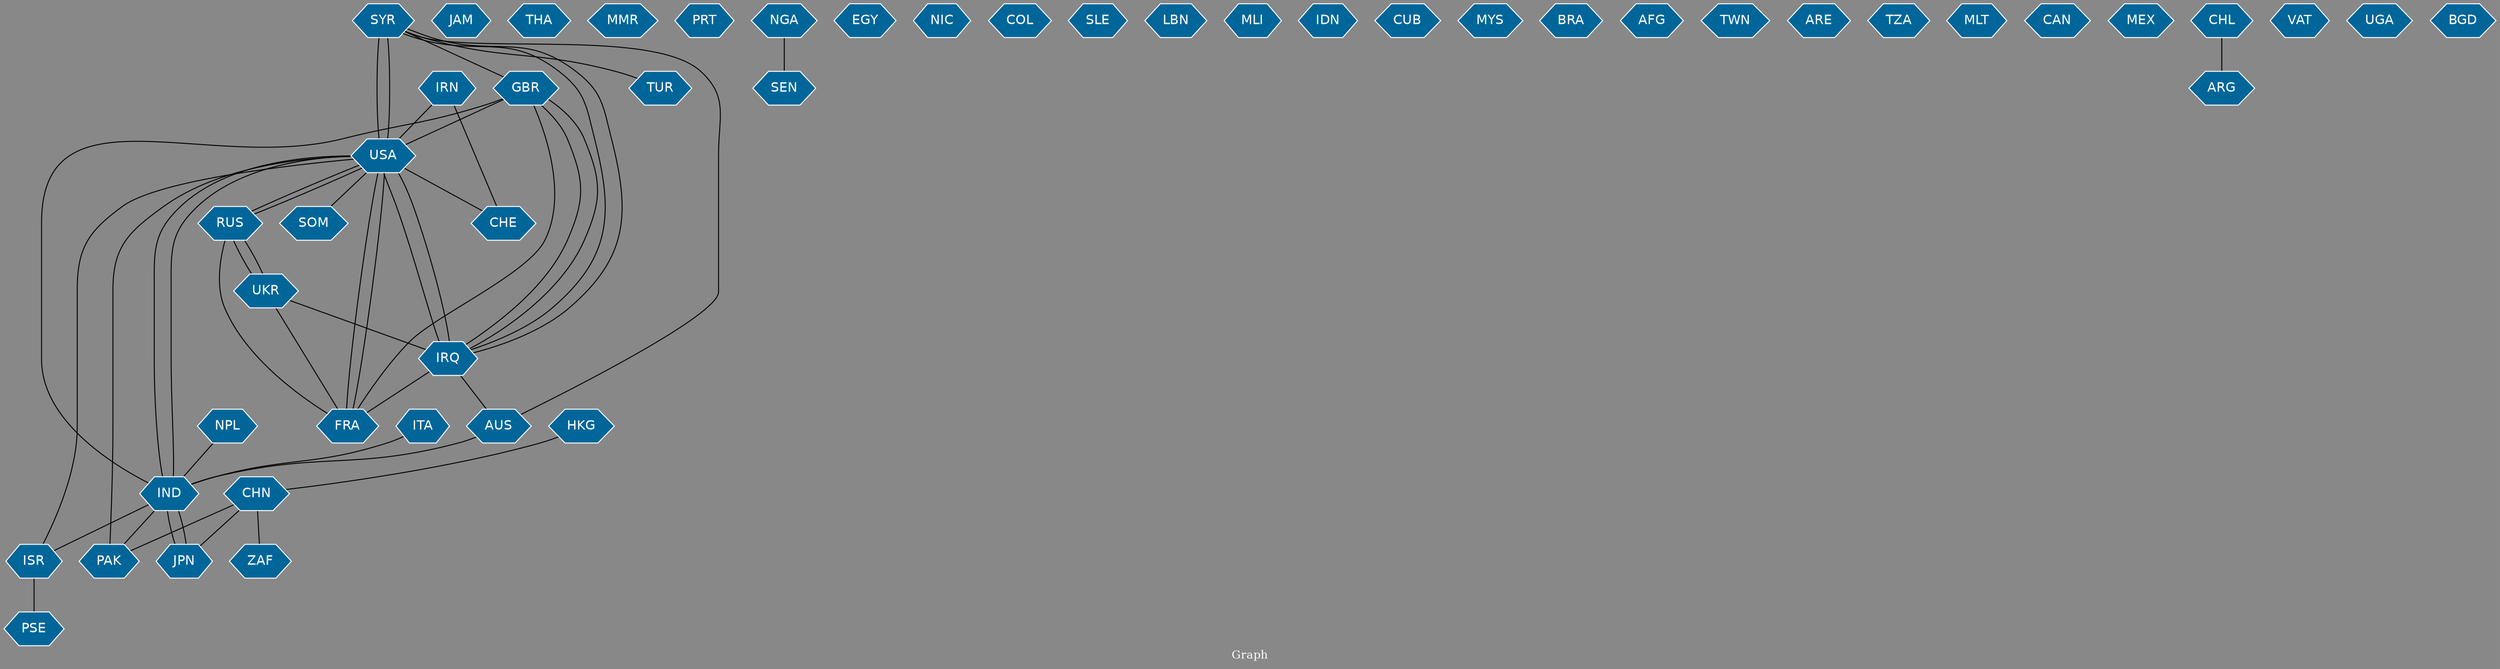 // Countries together in item graph
graph {
	graph [bgcolor="#888888" fontcolor=white fontsize=12 label="Graph" outputorder=edgesfirst overlap=prism]
	node [color=white fillcolor="#006699" fontcolor=white fontname=Helvetica shape=hexagon style=filled]
	edge [arrowhead=open color=black fontcolor=white fontname=Courier fontsize=12]
		SYR [label=SYR]
		GBR [label=GBR]
		NPL [label=NPL]
		HKG [label=HKG]
		USA [label=USA]
		RUS [label=RUS]
		UKR [label=UKR]
		IRQ [label=IRQ]
		JAM [label=JAM]
		SOM [label=SOM]
		THA [label=THA]
		MMR [label=MMR]
		JPN [label=JPN]
		IND [label=IND]
		CHN [label=CHN]
		PRT [label=PRT]
		NGA [label=NGA]
		ZAF [label=ZAF]
		FRA [label=FRA]
		EGY [label=EGY]
		ISR [label=ISR]
		ITA [label=ITA]
		NIC [label=NIC]
		COL [label=COL]
		PAK [label=PAK]
		SLE [label=SLE]
		LBN [label=LBN]
		MLI [label=MLI]
		IDN [label=IDN]
		CUB [label=CUB]
		IRN [label=IRN]
		TUR [label=TUR]
		MYS [label=MYS]
		CHE [label=CHE]
		BRA [label=BRA]
		AFG [label=AFG]
		TWN [label=TWN]
		ARE [label=ARE]
		TZA [label=TZA]
		MLT [label=MLT]
		SEN [label=SEN]
		CAN [label=CAN]
		AUS [label=AUS]
		PSE [label=PSE]
		MEX [label=MEX]
		CHL [label=CHL]
		ARG [label=ARG]
		VAT [label=VAT]
		UGA [label=UGA]
		BGD [label=BGD]
			IND -- ISR [weight=1]
			NPL -- IND [weight=1]
			FRA -- USA [weight=2]
			SYR -- USA [weight=7]
			SYR -- IRQ [weight=1]
			IRQ -- GBR [weight=1]
			ISR -- PSE [weight=3]
			SYR -- TUR [weight=2]
			UKR -- RUS [weight=6]
			IND -- PAK [weight=2]
			FRA -- GBR [weight=1]
			PAK -- USA [weight=1]
			NGA -- SEN [weight=1]
			IRN -- CHE [weight=1]
			IRQ -- AUS [weight=1]
			CHL -- ARG [weight=1]
			IRQ -- USA [weight=5]
			USA -- CHE [weight=1]
			ITA -- IND [weight=1]
			IND -- JPN [weight=3]
			IND -- USA [weight=5]
			AUS -- SYR [weight=1]
			USA -- IND [weight=3]
			USA -- SOM [weight=1]
			USA -- SYR [weight=4]
			IND -- GBR [weight=2]
			USA -- IRQ [weight=3]
			UKR -- IRQ [weight=1]
			CHN -- JPN [weight=1]
			RUS -- USA [weight=2]
			RUS -- UKR [weight=10]
			USA -- RUS [weight=1]
			USA -- FRA [weight=1]
			IRQ -- SYR [weight=2]
			FRA -- RUS [weight=1]
			IRN -- USA [weight=1]
			HKG -- CHN [weight=1]
			ISR -- USA [weight=1]
			CHN -- ZAF [weight=1]
			IRQ -- FRA [weight=3]
			JPN -- IND [weight=3]
			SYR -- GBR [weight=1]
			CHN -- PAK [weight=1]
			FRA -- UKR [weight=1]
			GBR -- IRQ [weight=1]
			GBR -- USA [weight=2]
			AUS -- IND [weight=1]
}